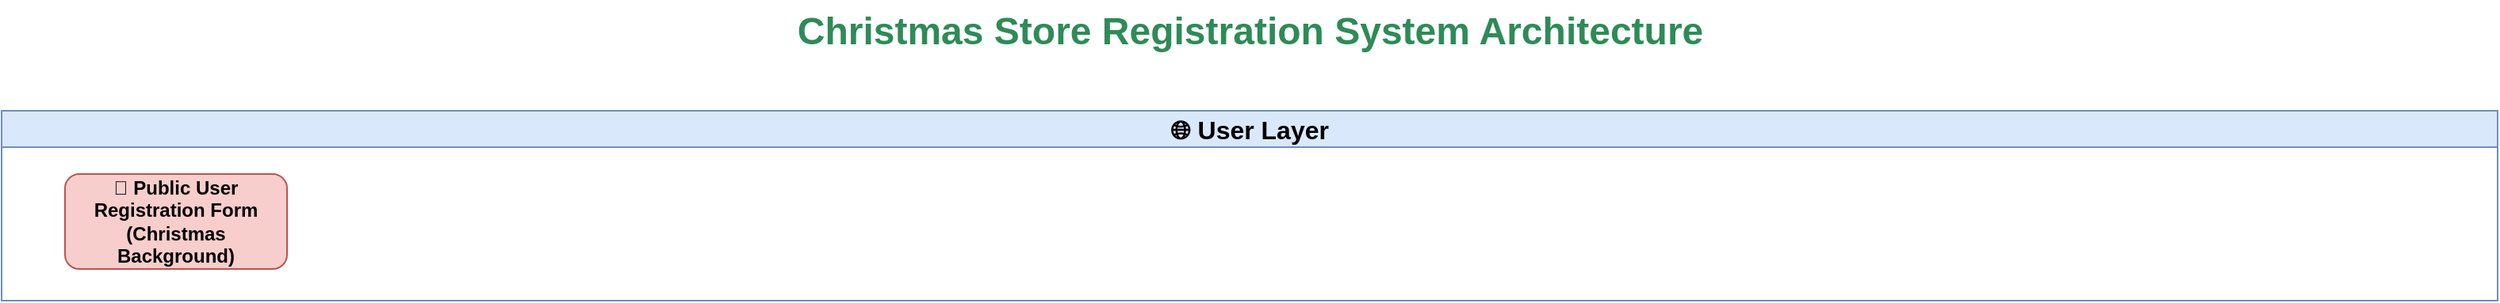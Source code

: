 <mxfile version="22.0.2" type="device">
  <diagram id="christmas-store-architecture" name="Christmas Store Registration System">
    <mxGraphModel dx="1426" dy="872" grid="1" gridSize="10" guides="1" tooltips="1" connect="1" arrows="1" fold="1" page="1" pageScale="1" pageWidth="1654" pageHeight="1169" math="0" shadow="0">
      <root>
        <mxCell id="0" />
        <mxCell id="1" parent="0" />
        
        <!-- Title -->
        <mxCell id="title" value="Christmas Store Registration System Architecture" style="text;html=1;align=center;verticalAlign=middle;resizable=0;points=[];autosize=1;strokeColor=none;fillColor=none;fontSize=24;fontStyle=1;fontColor=#2E8B57;" vertex="1" parent="1">
          <mxGeometry x="527" y="30" width="600" height="40" as="geometry" />
        </mxCell>

        <!-- User Layer -->
        <mxCell id="user-layer" value="🌐 User Layer" style="swimlane;whiteSpace=wrap;html=1;fillColor=#dae8fc;strokeColor=#6c8ebf;fontSize=16;fontStyle=1;" vertex="1" parent="1">
          <mxGeometry x="40" y="100" width="1574" height="120" as="geometry" />
        </mxCell>
        
        <mxCell id="public-user" value="👤 Public User&#xa;Registration Form&#xa;(Christmas Background)" style="rounded=1;whiteSpace=wrap;html=1;fillColor=#f8cecc;strokeColor=#b85450;fontSize=12;fontStyle=1;" vertex="1" parent="user-layer">
          <mxGeometry x="40" y="40" width="140" height="60" as="geometry" />
        </mxCell>
        
        <mxCell id="admin-user" value="👨‍💼 Admin User&#xa;Management Dashboard&#xa;Settings & Invites" style="rounded=1;whiteSpace=wrap;html=1;fillColor=#fff2cc;strokeColor=#d6b656;fontSize=12;fontStyle=1;" vertex="1" parent="user-layer">
          <mxGeometry x="220" y="40" width="140" height="60" as="geometry" />
        </mxCell>

        <mxCell id="mobile-user" value="📱 Mobile User&#xa;Registration Form&#xa;Responsive Design" style="rounded=1;whiteSpace=wrap;html=1;fillColor=#e1d5e7;strokeColor=#9673a6;fontSize=12;fontStyle=1;" vertex="1" parent="user-layer">
          <mxGeometry x="400" y="40" width="140" height="60" as="geometry" />
        </mxCell>

        <!-- Frontend Layer -->
        <mxCell id="frontend-layer" value="⚛️ Frontend Layer (Next.js 15)" style="swimlane;whiteSpace=wrap;html=1;fillColor=#d5e8d4;strokeColor=#82b366;fontSize=16;fontStyle=1;" vertex="1" parent="1">
          <mxGeometry x="40" y="250" width="1574" height="180" as="geometry" />
        </mxCell>
        
        <!-- Pages -->
        <mxCell id="pages-group" value="📄 Pages" style="swimlane;whiteSpace=wrap;html=1;fillColor=#f5f5f5;strokeColor=#666666;fontSize=14;fontStyle=1;" vertex="1" parent="frontend-layer">
          <mxGeometry x="20" y="30" width="300" height="130" as="geometry" />
        </mxCell>
        
        <mxCell id="home-page" value="🏠 / (Home)&#xa;Registration Form" style="rounded=1;whiteSpace=wrap;html=1;fillColor=#ffffff;strokeColor=#000000;fontSize=10;" vertex="1" parent="pages-group">
          <mxGeometry x="20" y="30" width="80" height="40" as="geometry" />
        </mxCell>
        
        <mxCell id="admin-page" value="👨‍💼 /admin&#xa;Dashboard" style="rounded=1;whiteSpace=wrap;html=1;fillColor=#ffffff;strokeColor=#000000;fontSize=10;" vertex="1" parent="pages-group">
          <mxGeometry x="110" y="30" width="80" height="40" as="geometry" />
        </mxCell>
        
        <mxCell id="register-page" value="📝 /register/[token]&#xa;Invite Registration" style="rounded=1;whiteSpace=wrap;html=1;fillColor=#ffffff;strokeColor=#000000;fontSize=10;" vertex="1" parent="pages-group">
          <mxGeometry x="200" y="30" width="80" height="40" as="geometry" />
        </mxCell>

        <mxCell id="cancel-page" value="❌ /cancel/[token]&#xa;Cancellation" style="rounded=1;whiteSpace=wrap;html=1;fillColor=#ffffff;strokeColor=#000000;fontSize=10;" vertex="1" parent="pages-group">
          <mxGeometry x="20" y="80" width="80" height="40" as="geometry" />
        </mxCell>

        <mxCell id="confirm-page" value="✅ /confirm/[token]&#xa;Confirmation" style="rounded=1;whiteSpace=wrap;html=1;fillColor=#ffffff;strokeColor=#000000;fontSize=10;" vertex="1" parent="pages-group">
          <mxGeometry x="110" y="80" width="80" height="40" as="geometry" />
        </mxCell>

        <!-- Components -->
        <mxCell id="components-group" value="🧩 Components" style="swimlane;whiteSpace=wrap;html=1;fillColor=#f5f5f5;strokeColor=#666666;fontSize=14;fontStyle=1;" vertex="1" parent="frontend-layer">
          <mxGeometry x="340" y="30" width="280" height="130" as="geometry" />
        </mxCell>
        
        <mxCell id="registration-form" value="📋 RegistrationForm&#xa;• Dynamic Contact Info&#xa;• Zod Validation&#xa;• Christmas Theme" style="rounded=1;whiteSpace=wrap;html=1;fillColor=#ffffff;strokeColor=#000000;fontSize=10;" vertex="1" parent="components-group">
          <mxGeometry x="20" y="30" width="120" height="60" as="geometry" />
        </mxCell>
        
        <mxCell id="admin-dashboard" value="🎛️ Admin Dashboard&#xa;• User Management&#xa;• Settings Config&#xa;• Invite Management" style="rounded=1;whiteSpace=wrap;html=1;fillColor=#ffffff;strokeColor=#000000;fontSize=10;" vertex="1" parent="components-group">
          <mxGeometry x="150" y="30" width="120" height="60" as="geometry" />
        </mxCell>

        <!-- Styles -->
        <mxCell id="styles-group" value="🎨 Styles" style="swimlane;whiteSpace=wrap;html=1;fillColor=#f5f5f5;strokeColor=#666666;fontSize=14;fontStyle=1;" vertex="1" parent="frontend-layer">
          <mxGeometry x="640" y="30" width="200" height="130" as="geometry" />
        </mxCell>

        <mxCell id="christmas-theme" value="🎄 christmas-theme.css&#xa;• Christmas Colors&#xa;• Background Image&#xa;• Festive Styling" style="rounded=1;whiteSpace=wrap;html=1;fillColor=#ffffff;strokeColor=#000000;fontSize=10;" vertex="1" parent="styles-group">
          <mxGeometry x="20" y="30" width="160" height="60" as="geometry" />
        </mxCell>

        <!-- API Layer -->
        <mxCell id="api-layer" value="🔗 API Layer (Hardened with Zod)" style="swimlane;whiteSpace=wrap;html=1;fillColor=#ffe6cc;strokeColor=#d79b00;fontSize=16;fontStyle=1;" vertex="1" parent="1">
          <mxGeometry x="40" y="460" width="1574" height="120" as="geometry" />
        </mxCell>

        <mxCell id="api-register" value="📝 /api/register&#xa;• Zod Validation&#xa;• Rate Limiting&#xa;• Error Handling" style="rounded=1;whiteSpace=wrap;html=1;fillColor=#ffffff;strokeColor=#000000;fontSize=10;" vertex="1" parent="api-layer">
          <mxGeometry x="40" y="40" width="120" height="60" as="geometry" />
        </mxCell>

        <mxCell id="api-lookup" value="🔍 /api/lookup-zip&#xa;• ZIP Code Lookup&#xa;• External API&#xa;• Validation" style="rounded=1;whiteSpace=wrap;html=1;fillColor=#ffffff;strokeColor=#000000;fontSize=10;" vertex="1" parent="api-layer">
          <mxGeometry x="180" y="40" width="120" height="60" as="geometry" />
        </mxCell>

        <mxCell id="api-sms" value="📱 /api/send-sms-confirmation&#xa;• SMS via Lambda&#xa;• Clearstream API&#xa;• Validation" style="rounded=1;whiteSpace=wrap;html=1;fillColor=#ffffff;strokeColor=#000000;fontSize=10;" vertex="1" parent="api-layer">
          <mxGeometry x="320" y="40" width="140" height="60" as="geometry" />
        </mxCell>

        <mxCell id="api-email" value="📧 /api/send-invite-email&#xa;• Email via Lambda&#xa;• SES Integration&#xa;• Validation" style="rounded=1;whiteSpace=wrap;html=1;fillColor=#ffffff;strokeColor=#000000;fontSize=10;" vertex="1" parent="api-layer">
          <mxGeometry x="480" y="40" width="140" height="60" as="geometry" />
        </mxCell>

        <mxCell id="api-utils" value="🛠️ api-utils.ts&#xa;• Standardized Responses&#xa;• Rate Limiting&#xa;• Error Codes" style="rounded=1;whiteSpace=wrap;html=1;fillColor=#fff2cc;strokeColor=#d6b656;fontSize=10;" vertex="1" parent="api-layer">
          <mxGeometry x="640" y="40" width="140" height="60" as="geometry" />
        </mxCell>

        <!-- AWS Amplify Layer -->
        <mxCell id="amplify-layer" value="☁️ AWS Amplify Gen 2 Backend" style="swimlane;whiteSpace=wrap;html=1;fillColor=#f3e2f3;strokeColor=#82b366;fontSize=16;fontStyle=1;" vertex="1" parent="1">
          <mxGeometry x="40" y="610" width="1574" height="280" as="geometry" />
        </mxCell>

        <!-- Authentication -->
        <mxCell id="auth-group" value="🔐 Authentication (Cognito)" style="swimlane;whiteSpace=wrap;html=1;fillColor=#fff2cc;strokeColor=#d6b656;fontSize=14;fontStyle=1;" vertex="1" parent="amplify-layer">
          <mxGeometry x="20" y="30" width="200" height="230" as="geometry" />
        </mxCell>

        <mxCell id="user-pool" value="👥 User Pool&#xa;Email Login&#xa;Admin Group" style="rounded=1;whiteSpace=wrap;html=1;fillColor=#ffffff;strokeColor=#000000;fontSize=10;" vertex="1" parent="auth-group">
          <mxGeometry x="20" y="30" width="80" height="50" as="geometry" />
        </mxCell>

        <mxCell id="identity-pool" value="🆔 Identity Pool&#xa;Role-based Access&#xa;Public API Key" style="rounded=1;whiteSpace=wrap;html=1;fillColor=#ffffff;strokeColor=#000000;fontSize=10;" vertex="1" parent="auth-group">
          <mxGeometry x="110" y="30" width="80" height="50" as="geometry" />
        </mxCell>

        <!-- Data Layer -->
        <mxCell id="data-group" value="📊 Data Layer (GraphQL + DynamoDB)" style="swimlane;whiteSpace=wrap;html=1;fillColor=#dae8fc;strokeColor=#6c8ebf;fontSize=14;fontStyle=1;" vertex="1" parent="amplify-layer">
          <mxGeometry x="240" y="30" width="400" height="230" as="geometry" />
        </mxCell>

        <mxCell id="graphql-api" value="🔗 GraphQL API&#xa;AppSync&#xa;Public + Auth Access" style="rounded=1;whiteSpace=wrap;html=1;fillColor=#ffffff;strokeColor=#000000;fontSize=10;" vertex="1" parent="data-group">
          <mxGeometry x="20" y="30" width="100" height="50" as="geometry" />
        </mxCell>

        <mxCell id="registration-model" value="📋 Registration&#xa;User Data&#xa;Time Slots&#xa;Children Info" style="rounded=1;whiteSpace=wrap;html=1;fillColor=#ffffff;strokeColor=#000000;fontSize=10;" vertex="1" parent="data-group">
          <mxGeometry x="140" y="30" width="80" height="60" as="geometry" />
        </mxCell>

        <mxCell id="config-model" value="⚙️ RegistrationConfig&#xa;• isRegistrationOpen&#xa;• replyToEmail&#xa;• contactPhone&#xa;• closureMessage" style="rounded=1;whiteSpace=wrap;html=1;fillColor=#ffffff;strokeColor=#000000;fontSize=10;" vertex="1" parent="data-group">
          <mxGeometry x="240" y="30" width="120" height="70" as="geometry" />
        </mxCell>

        <mxCell id="timeslot-model" value="🕐 TimeSlotConfig&#xa;Time Management&#xa;Capacity Control" style="rounded=1;whiteSpace=wrap;html=1;fillColor=#ffffff;strokeColor=#000000;fontSize=10;" vertex="1" parent="data-group">
          <mxGeometry x="20" y="110" width="100" height="50" as="geometry" />
        </mxCell>

        <mxCell id="invite-model" value="📧 InviteLink&#xa;Token Management&#xa;Email Tracking" style="rounded=1;whiteSpace=wrap;html=1;fillColor=#ffffff;strokeColor=#000000;fontSize=10;" vertex="1" parent="data-group">
          <mxGeometry x="140" y="110" width="80" height="50" as="geometry" />
        </mxCell>

        <mxCell id="child-model" value="👶 Child&#xa;Age & Gender&#xa;Registration Link" style="rounded=1;whiteSpace=wrap;html=1;fillColor=#ffffff;strokeColor=#000000;fontSize=10;" vertex="1" parent="data-group">
          <mxGeometry x="240" y="110" width="80" height="50" as="geometry" />
        </mxCell>

        <!-- Lambda Functions -->
        <mxCell id="lambda-group" value="⚡ Lambda Functions" style="swimlane;whiteSpace=wrap;html=1;fillColor=#f8cecc;strokeColor=#b85450;fontSize=14;fontStyle=1;" vertex="1" parent="amplify-layer">
          <mxGeometry x="660" y="30" width="440" height="230" as="geometry" />
        </mxCell>

        <mxCell id="sms-lambda" value="📱 send-sms-confirmation&#xa;• Clearstream API&#xa;• Phone Validation&#xa;• SMS Templates" style="rounded=1;whiteSpace=wrap;html=1;fillColor=#ffffff;strokeColor=#000000;fontSize=10;" vertex="1" parent="lambda-group">
          <mxGeometry x="20" y="30" width="120" height="60" as="geometry" />
        </mxCell>

        <mxCell id="email-lambda" value="📧 send-confirmation-email&#xa;• AWS SES&#xa;• HTML Templates&#xa;• Reply-To Config" style="rounded=1;whiteSpace=wrap;html=1;fillColor=#ffffff;strokeColor=#000000;fontSize=10;" vertex="1" parent="lambda-group">
          <mxGeometry x="160" y="30" width="120" height="60" as="geometry" />
        </mxCell>

        <mxCell id="invite-lambda" value="📨 send-invite-email&#xa;• Invite Links&#xa;• Email Templates&#xa;• Token Generation" style="rounded=1;whiteSpace=wrap;html=1;fillColor=#ffffff;strokeColor=#000000;fontSize=10;" vertex="1" parent="lambda-group">
          <mxGeometry x="300" y="30" width="120" height="60" as="geometry" />
        </mxCell>

        <mxCell id="admin-lambda" value="👨‍💼 create-admin-user&#xa;• User Creation&#xa;• Group Assignment&#xa;• Setup Automation" style="rounded=1;whiteSpace=wrap;html=1;fillColor=#ffffff;strokeColor=#000000;fontSize=10;" vertex="1" parent="lambda-group">
          <mxGeometry x="20" y="110" width="120" height="60" as="geometry" />
        </mxCell>

        <mxCell id="reserve-lambda" value="🔒 reserve-registration&#xa;• Capacity Management&#xa;• Race Condition Prevention&#xa;• Durable Reservations" style="rounded=1;whiteSpace=wrap;html=1;fillColor=#ffffff;strokeColor=#000000;fontSize=10;" vertex="1" parent="lambda-group">
          <mxGeometry x="160" y="110" width="120" height="60" as="geometry" />
        </mxCell>

        <mxCell id="close-lambda" value="⏰ auto-close-registration&#xa;• Scheduled Closure&#xa;• Time-based Control&#xa;• Status Updates" style="rounded=1;whiteSpace=wrap;html=1;fillColor=#ffffff;strokeColor=#000000;fontSize=10;" vertex="1" parent="lambda-group">
          <mxGeometry x="300" y="110" width="120" height="60" as="geometry" />
        </mxCell>

        <!-- External Services -->
        <mxCell id="external-layer" value="🌍 External Services" style="swimlane;whiteSpace=wrap;html=1;fillColor=#e1d5e7;strokeColor=#9673a6;fontSize=16;fontStyle=1;" vertex="1" parent="1">
          <mxGeometry x="40" y="920" width="1574" height="120" as="geometry" />
        </mxCell>

        <mxCell id="ses-service" value="📧 AWS SES&#xa;Email Delivery&#xa;Domain Verification&#xa;Bounce Handling" style="rounded=1;whiteSpace=wrap;html=1;fillColor=#ffffff;strokeColor=#000000;fontSize=10;" vertex="1" parent="external-layer">
          <mxGeometry x="40" y="40" width="120" height="60" as="geometry" />
        </mxCell>

        <mxCell id="clearstream-service" value="📱 Clearstream API&#xa;SMS Delivery&#xa;Text Messages&#xa;Custom Headers" style="rounded=1;whiteSpace=wrap;html=1;fillColor=#ffffff;strokeColor=#000000;fontSize=10;" vertex="1" parent="external-layer">
          <mxGeometry x="180" y="40" width="120" height="60" as="geometry" />
        </mxCell>

        <mxCell id="zippopotam-service" value="🔍 Zippopotam API&#xa;ZIP Code Lookup&#xa;City/State Data&#xa;Free Service" style="rounded=1;whiteSpace=wrap;html=1;fillColor=#ffffff;strokeColor=#000000;fontSize=10;" vertex="1" parent="external-layer">
          <mxGeometry x="320" y="40" width="120" height="60" as="geometry" />
        </mxCell>

        <mxCell id="unsplash-service" value="🖼️ Unsplash CDN&#xa;Christmas Background&#xa;Image Optimization&#xa;CDN Delivery" style="rounded=1;whiteSpace=wrap;html=1;fillColor=#ffffff;strokeColor=#000000;fontSize=10;" vertex="1" parent="external-layer">
          <mxGeometry x="460" y="40" width="120" height="60" as="geometry" />
        </mxCell>

        <!-- Development Tools -->
        <mxCell id="dev-tools-group" value="🛠️ Development Tools" style="swimlane;whiteSpace=wrap;html=1;fillColor=#f5f5f5;strokeColor=#666666;fontSize=14;fontStyle=1;" vertex="1" parent="external-layer">
          <mxGeometry x="620" y="30" width="300" height="80" as="geometry" />
        </mxCell>

        <mxCell id="jest-testing" value="🧪 Jest Testing&#xa;API Route Tests&#xa;Validation Tests" style="rounded=1;whiteSpace=wrap;html=1;fillColor=#ffffff;strokeColor=#000000;fontSize=10;" vertex="1" parent="dev-tools-group">
          <mxGeometry x="20" y="30" width="80" height="40" as="geometry" />
        </mxCell>

        <mxCell id="eslint-tool" value="🔍 ESLint&#xa;Code Quality&#xa;Style Checking" style="rounded=1;whiteSpace=wrap;html=1;fillColor=#ffffff;strokeColor=#000000;fontSize=10;" vertex="1" parent="dev-tools-group">
          <mxGeometry x="110" y="30" width="80" height="40" as="geometry" />
        </mxCell>

        <mxCell id="typescript-tool" value="📝 TypeScript&#xa;Type Safety&#xa;Compile Checks" style="rounded=1;whiteSpace=wrap;html=1;fillColor=#ffffff;strokeColor=#000000;fontSize=10;" vertex="1" parent="dev-tools-group">
          <mxGeometry x="200" y="30" width="80" height="40" as="geometry" />
        </mxCell>

        <!-- Data Flow Arrows -->
        <!-- User to Frontend -->
        <mxCell id="user-to-frontend" style="edgeStyle=orthogonalEdgeStyle;rounded=0;orthogonalLoop=1;jettySize=auto;html=1;entryX=0.5;entryY=0;entryDx=0;entryDy=0;strokeColor=#d79b00;strokeWidth=2;" edge="1" parent="1" source="public-user" target="registration-form">
          <mxGeometry relative="1" as="geometry" />
        </mxCell>

        <!-- Frontend to API -->
        <mxCell id="frontend-to-api" style="edgeStyle=orthogonalEdgeStyle;rounded=0;orthogonalLoop=1;jettySize=auto;html=1;strokeColor=#d79b00;strokeWidth=2;" edge="1" parent="1" source="registration-form" target="api-register">
          <mxGeometry relative="1" as="geometry" />
        </mxCell>

        <!-- API to Lambda -->
        <mxCell id="api-to-lambda" style="edgeStyle=orthogonalEdgeStyle;rounded=0;orthogonalLoop=1;jettySize=auto;html=1;strokeColor=#d79b00;strokeWidth=2;" edge="1" parent="1" source="api-sms" target="sms-lambda">
          <mxGeometry relative="1" as="geometry" />
        </mxCell>

        <!-- GraphQL to Models -->
        <mxCell id="graphql-to-models" style="edgeStyle=orthogonalEdgeStyle;rounded=0;orthogonalLoop=1;jettySize=auto;html=1;strokeColor=#6c8ebf;strokeWidth=2;" edge="1" parent="1" source="graphql-api" target="registration-model">
          <mxGeometry relative="1" as="geometry" />
        </mxCell>

        <!-- Lambda to External -->
        <mxCell id="lambda-to-external" style="edgeStyle=orthogonalEdgeStyle;rounded=0;orthogonalLoop=1;jettySize=auto;html=1;strokeColor=#9673a6;strokeWidth=2;" edge="1" parent="1" source="sms-lambda" target="clearstream-service">
          <mxGeometry relative="1" as="geometry" />
        </mxCell>

        <!-- Key Features Box -->
        <mxCell id="features-box" value="🎯 Key Features&#xa;&#xa;✅ Hardened API Routes with Zod Validation&#xa;✅ Rate Limiting & Error Handling&#xa;✅ Dynamic Contact Information&#xa;✅ Christmas-Themed UI with Background&#xa;✅ Comprehensive Testing Suite&#xa;✅ Admin Dashboard with Full Control&#xa;✅ SMS & Email Confirmations&#xa;✅ Invite-Only Registration Mode&#xa;✅ Time Slot Management&#xa;✅ Real-time Capacity Tracking" style="rounded=1;whiteSpace=wrap;html=1;fillColor=#e6ffcc;strokeColor=#36c539;fontSize=12;fontStyle=1;align=left;" vertex="1" parent="1">
          <mxGeometry x="1200" y="100" width="280" height="200" as="geometry" />
        </mxCell>

        <!-- Technology Stack Box -->
        <mxCell id="tech-stack-box" value="🔧 Technology Stack&#xa;&#xa;Frontend: Next.js 15 + TypeScript&#xa;Styling: TailwindCSS + Custom Christmas Theme&#xa;Backend: AWS Amplify Gen 2&#xa;Database: DynamoDB via GraphQL&#xa;Authentication: AWS Cognito&#xa;Functions: AWS Lambda (Node.js)&#xa;Email: AWS SES&#xa;SMS: Clearstream API&#xa;Validation: Zod Schemas&#xa;Testing: Jest + TypeScript&#xa;CI/CD: GitHub Actions" style="rounded=1;whiteSpace=wrap;html=1;fillColor=#ffe6cc;strokeColor=#d79b00;fontSize=12;fontStyle=1;align=left;" vertex="1" parent="1">
          <mxGeometry x="1200" y="320" width="280" height="200" as="geometry" />
        </mxCell>

        <!-- Security Features Box -->
        <mxCell id="security-box" value="🔒 Security Features&#xa;&#xa;🛡️ Input Validation (Zod)&#xa;🛡️ Rate Limiting (10 req/min)&#xa;🛡️ SQL Injection Prevention&#xa;🛡️ XSS Protection&#xa;🛡️ CSRF Tokens&#xa;🛡️ Role-Based Access Control&#xa;🛡️ Secure Headers&#xa;🛡️ Environment Variable Validation&#xa;🛡️ Error Message Standardization&#xa;🛡️ API Key Protection" style="rounded=1;whiteSpace=wrap;html=1;fillColor=#ffcccc;strokeColor=#d32f2f;fontSize=12;fontStyle=1;align=left;" vertex="1" parent="1">
          <mxGeometry x="1200" y="540" width="280" height="200" as="geometry" />
        </mxCell>

        <!-- Data Flow Legend -->
        <mxCell id="legend-box" value="📊 Data Flow Legend&#xa;&#xa;🟠 User Interaction Flow&#xa;🔵 GraphQL Data Flow&#xa;🟣 External Service Calls&#xa;&#xa;All API routes include:&#xa;• Zod validation&#xa;• Rate limiting&#xa;• Standardized error responses&#xa;• Comprehensive logging" style="rounded=1;whiteSpace=wrap;html=1;fillColor=#f0f0f0;strokeColor=#666666;fontSize=12;fontStyle=1;align=left;" vertex="1" parent="1">
          <mxGeometry x="1200" y="760" width="280" height="160" as="geometry" />
        </mxCell>

      </root>
    </mxGraphModel>
  </diagram>
</mxfile>